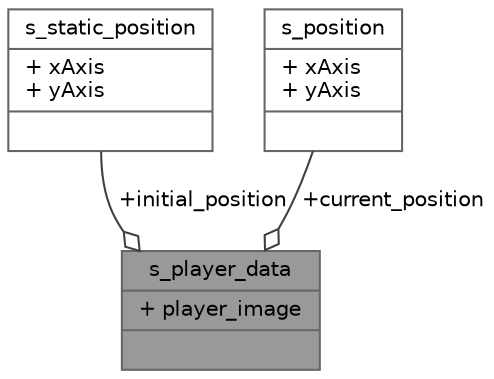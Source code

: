 digraph "s_player_data"
{
 // INTERACTIVE_SVG=YES
 // LATEX_PDF_SIZE
  bgcolor="transparent";
  edge [fontname=Helvetica,fontsize=10,labelfontname=Helvetica,labelfontsize=10];
  node [fontname=Helvetica,fontsize=10,shape=box,height=0.2,width=0.4];
  Node1 [shape=record,label="{s_player_data\n|+ player_image\l|}",height=0.2,width=0.4,color="gray40", fillcolor="grey60", style="filled", fontcolor="black",tooltip=" "];
  Node2 -> Node1 [color="grey25",style="solid",label=" +initial_position" ,arrowhead="odiamond"];
  Node2 [shape=record,label="{s_static_position\n|+ xAxis\l+ yAxis\l|}",height=0.2,width=0.4,color="gray40", fillcolor="white", style="filled",URL="$structs__static__position.html",tooltip=" "];
  Node3 -> Node1 [color="grey25",style="solid",label=" +current_position" ,arrowhead="odiamond"];
  Node3 [shape=record,label="{s_position\n|+ xAxis\l+ yAxis\l|}",height=0.2,width=0.4,color="gray40", fillcolor="white", style="filled",URL="$structs__position.html",tooltip=" "];
}
